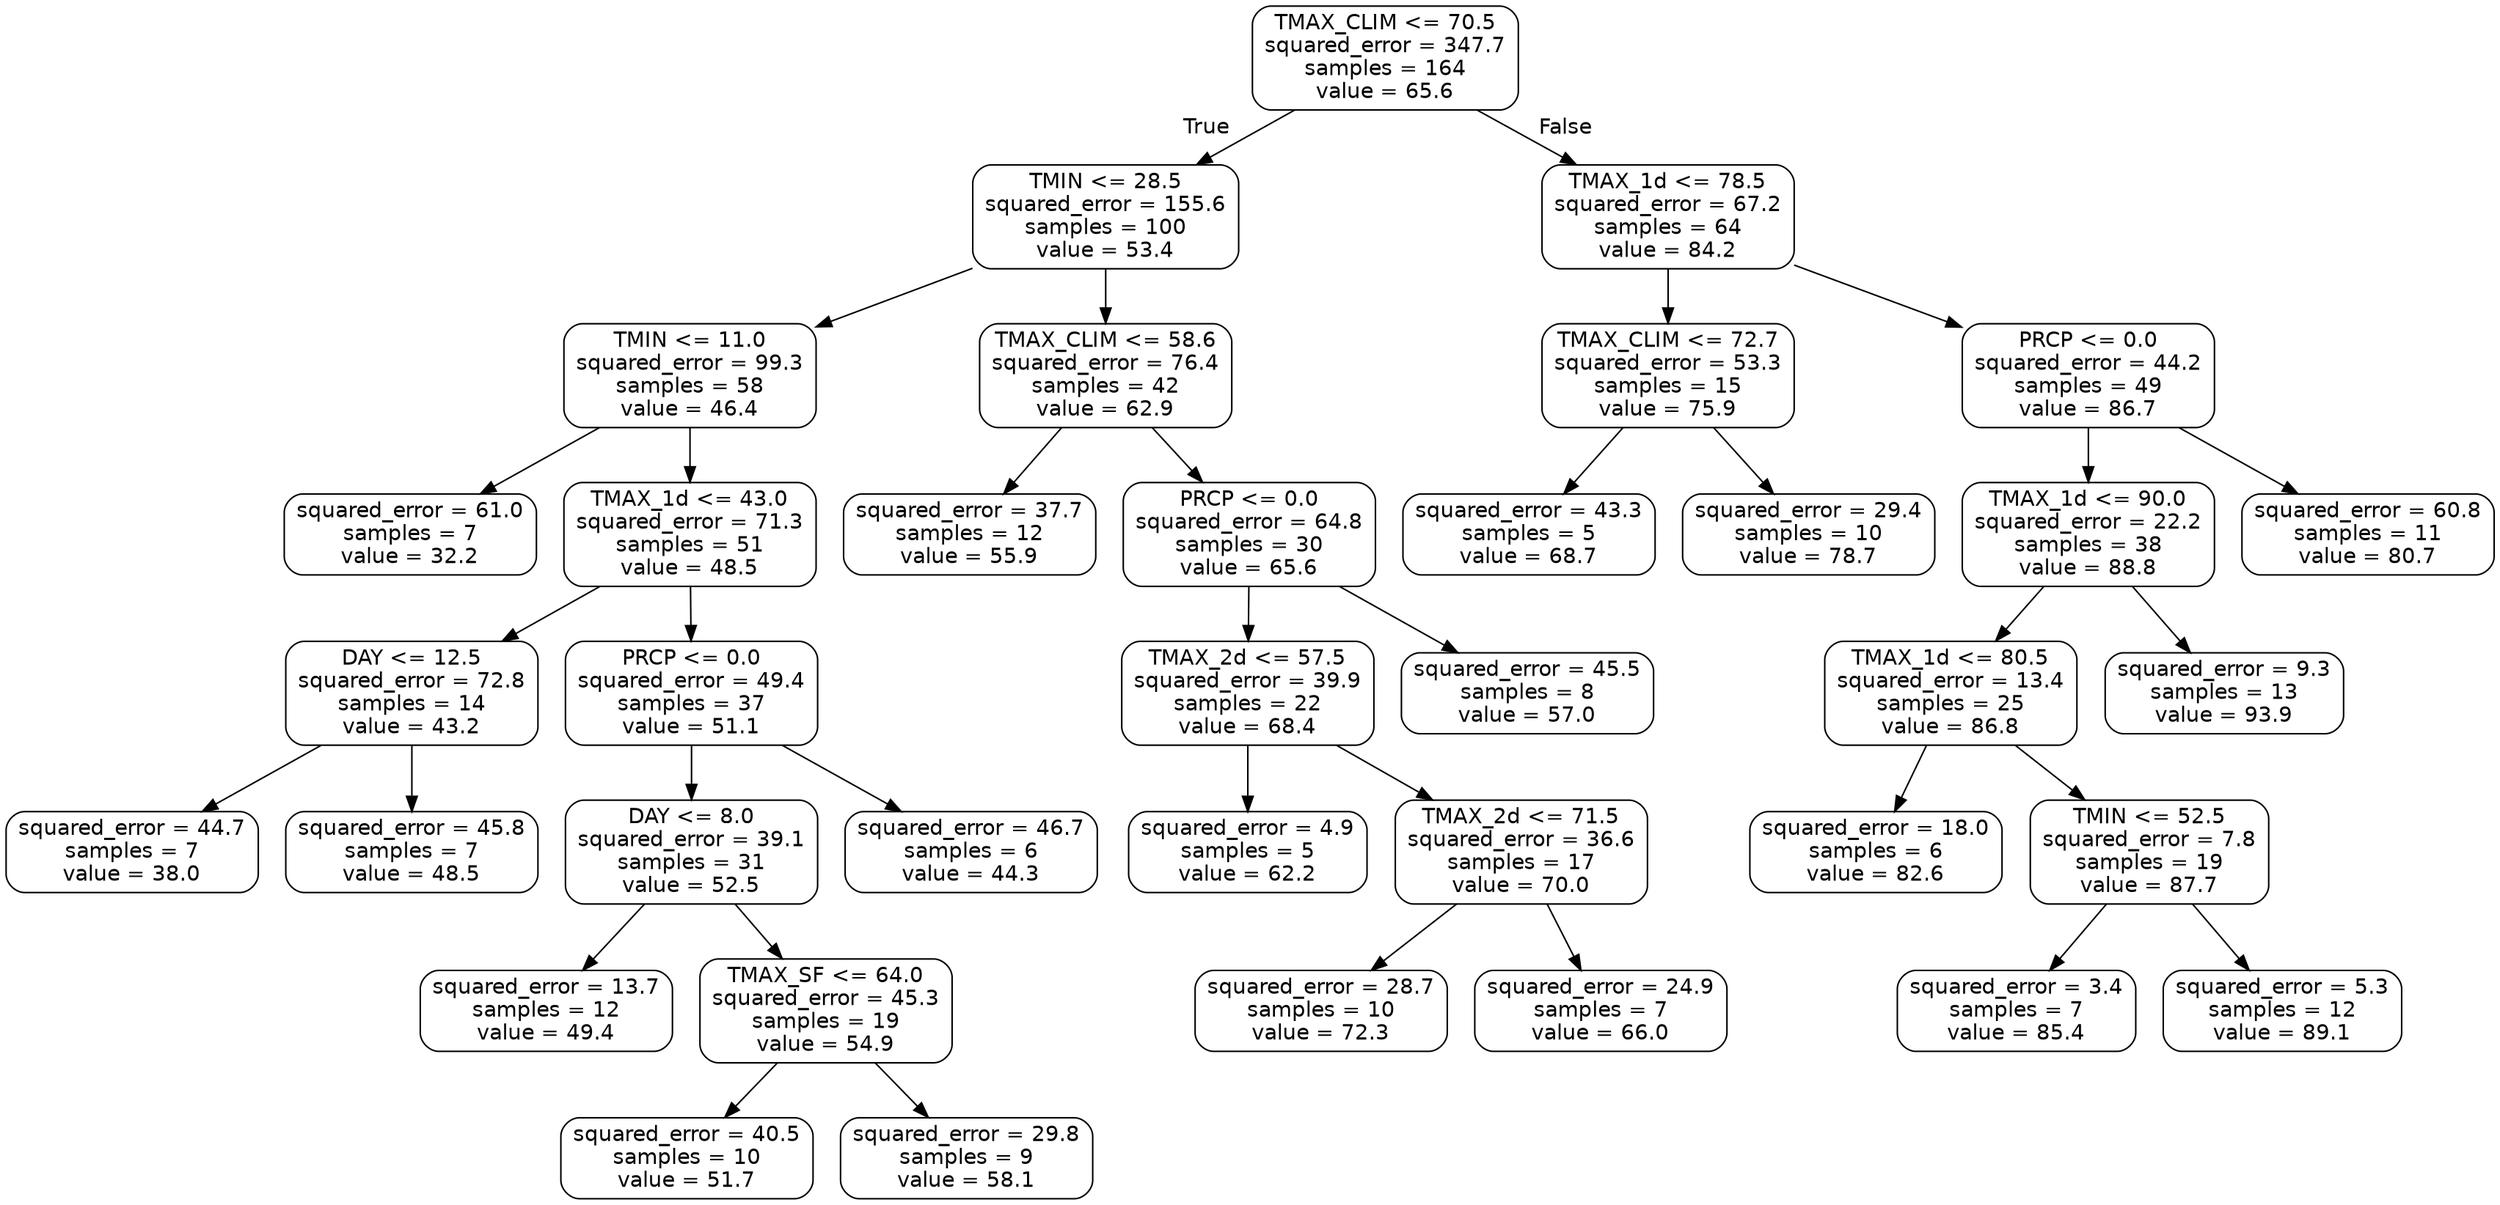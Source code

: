 digraph Tree {
node [shape=box, style="rounded", color="black", fontname="helvetica"] ;
edge [fontname="helvetica"] ;
0 [label="TMAX_CLIM <= 70.5\nsquared_error = 347.7\nsamples = 164\nvalue = 65.6"] ;
1 [label="TMIN <= 28.5\nsquared_error = 155.6\nsamples = 100\nvalue = 53.4"] ;
0 -> 1 [labeldistance=2.5, labelangle=45, headlabel="True"] ;
2 [label="TMIN <= 11.0\nsquared_error = 99.3\nsamples = 58\nvalue = 46.4"] ;
1 -> 2 ;
3 [label="squared_error = 61.0\nsamples = 7\nvalue = 32.2"] ;
2 -> 3 ;
4 [label="TMAX_1d <= 43.0\nsquared_error = 71.3\nsamples = 51\nvalue = 48.5"] ;
2 -> 4 ;
5 [label="DAY <= 12.5\nsquared_error = 72.8\nsamples = 14\nvalue = 43.2"] ;
4 -> 5 ;
6 [label="squared_error = 44.7\nsamples = 7\nvalue = 38.0"] ;
5 -> 6 ;
7 [label="squared_error = 45.8\nsamples = 7\nvalue = 48.5"] ;
5 -> 7 ;
8 [label="PRCP <= 0.0\nsquared_error = 49.4\nsamples = 37\nvalue = 51.1"] ;
4 -> 8 ;
9 [label="DAY <= 8.0\nsquared_error = 39.1\nsamples = 31\nvalue = 52.5"] ;
8 -> 9 ;
10 [label="squared_error = 13.7\nsamples = 12\nvalue = 49.4"] ;
9 -> 10 ;
11 [label="TMAX_SF <= 64.0\nsquared_error = 45.3\nsamples = 19\nvalue = 54.9"] ;
9 -> 11 ;
12 [label="squared_error = 40.5\nsamples = 10\nvalue = 51.7"] ;
11 -> 12 ;
13 [label="squared_error = 29.8\nsamples = 9\nvalue = 58.1"] ;
11 -> 13 ;
14 [label="squared_error = 46.7\nsamples = 6\nvalue = 44.3"] ;
8 -> 14 ;
15 [label="TMAX_CLIM <= 58.6\nsquared_error = 76.4\nsamples = 42\nvalue = 62.9"] ;
1 -> 15 ;
16 [label="squared_error = 37.7\nsamples = 12\nvalue = 55.9"] ;
15 -> 16 ;
17 [label="PRCP <= 0.0\nsquared_error = 64.8\nsamples = 30\nvalue = 65.6"] ;
15 -> 17 ;
18 [label="TMAX_2d <= 57.5\nsquared_error = 39.9\nsamples = 22\nvalue = 68.4"] ;
17 -> 18 ;
19 [label="squared_error = 4.9\nsamples = 5\nvalue = 62.2"] ;
18 -> 19 ;
20 [label="TMAX_2d <= 71.5\nsquared_error = 36.6\nsamples = 17\nvalue = 70.0"] ;
18 -> 20 ;
21 [label="squared_error = 28.7\nsamples = 10\nvalue = 72.3"] ;
20 -> 21 ;
22 [label="squared_error = 24.9\nsamples = 7\nvalue = 66.0"] ;
20 -> 22 ;
23 [label="squared_error = 45.5\nsamples = 8\nvalue = 57.0"] ;
17 -> 23 ;
24 [label="TMAX_1d <= 78.5\nsquared_error = 67.2\nsamples = 64\nvalue = 84.2"] ;
0 -> 24 [labeldistance=2.5, labelangle=-45, headlabel="False"] ;
25 [label="TMAX_CLIM <= 72.7\nsquared_error = 53.3\nsamples = 15\nvalue = 75.9"] ;
24 -> 25 ;
26 [label="squared_error = 43.3\nsamples = 5\nvalue = 68.7"] ;
25 -> 26 ;
27 [label="squared_error = 29.4\nsamples = 10\nvalue = 78.7"] ;
25 -> 27 ;
28 [label="PRCP <= 0.0\nsquared_error = 44.2\nsamples = 49\nvalue = 86.7"] ;
24 -> 28 ;
29 [label="TMAX_1d <= 90.0\nsquared_error = 22.2\nsamples = 38\nvalue = 88.8"] ;
28 -> 29 ;
30 [label="TMAX_1d <= 80.5\nsquared_error = 13.4\nsamples = 25\nvalue = 86.8"] ;
29 -> 30 ;
31 [label="squared_error = 18.0\nsamples = 6\nvalue = 82.6"] ;
30 -> 31 ;
32 [label="TMIN <= 52.5\nsquared_error = 7.8\nsamples = 19\nvalue = 87.7"] ;
30 -> 32 ;
33 [label="squared_error = 3.4\nsamples = 7\nvalue = 85.4"] ;
32 -> 33 ;
34 [label="squared_error = 5.3\nsamples = 12\nvalue = 89.1"] ;
32 -> 34 ;
35 [label="squared_error = 9.3\nsamples = 13\nvalue = 93.9"] ;
29 -> 35 ;
36 [label="squared_error = 60.8\nsamples = 11\nvalue = 80.7"] ;
28 -> 36 ;
}